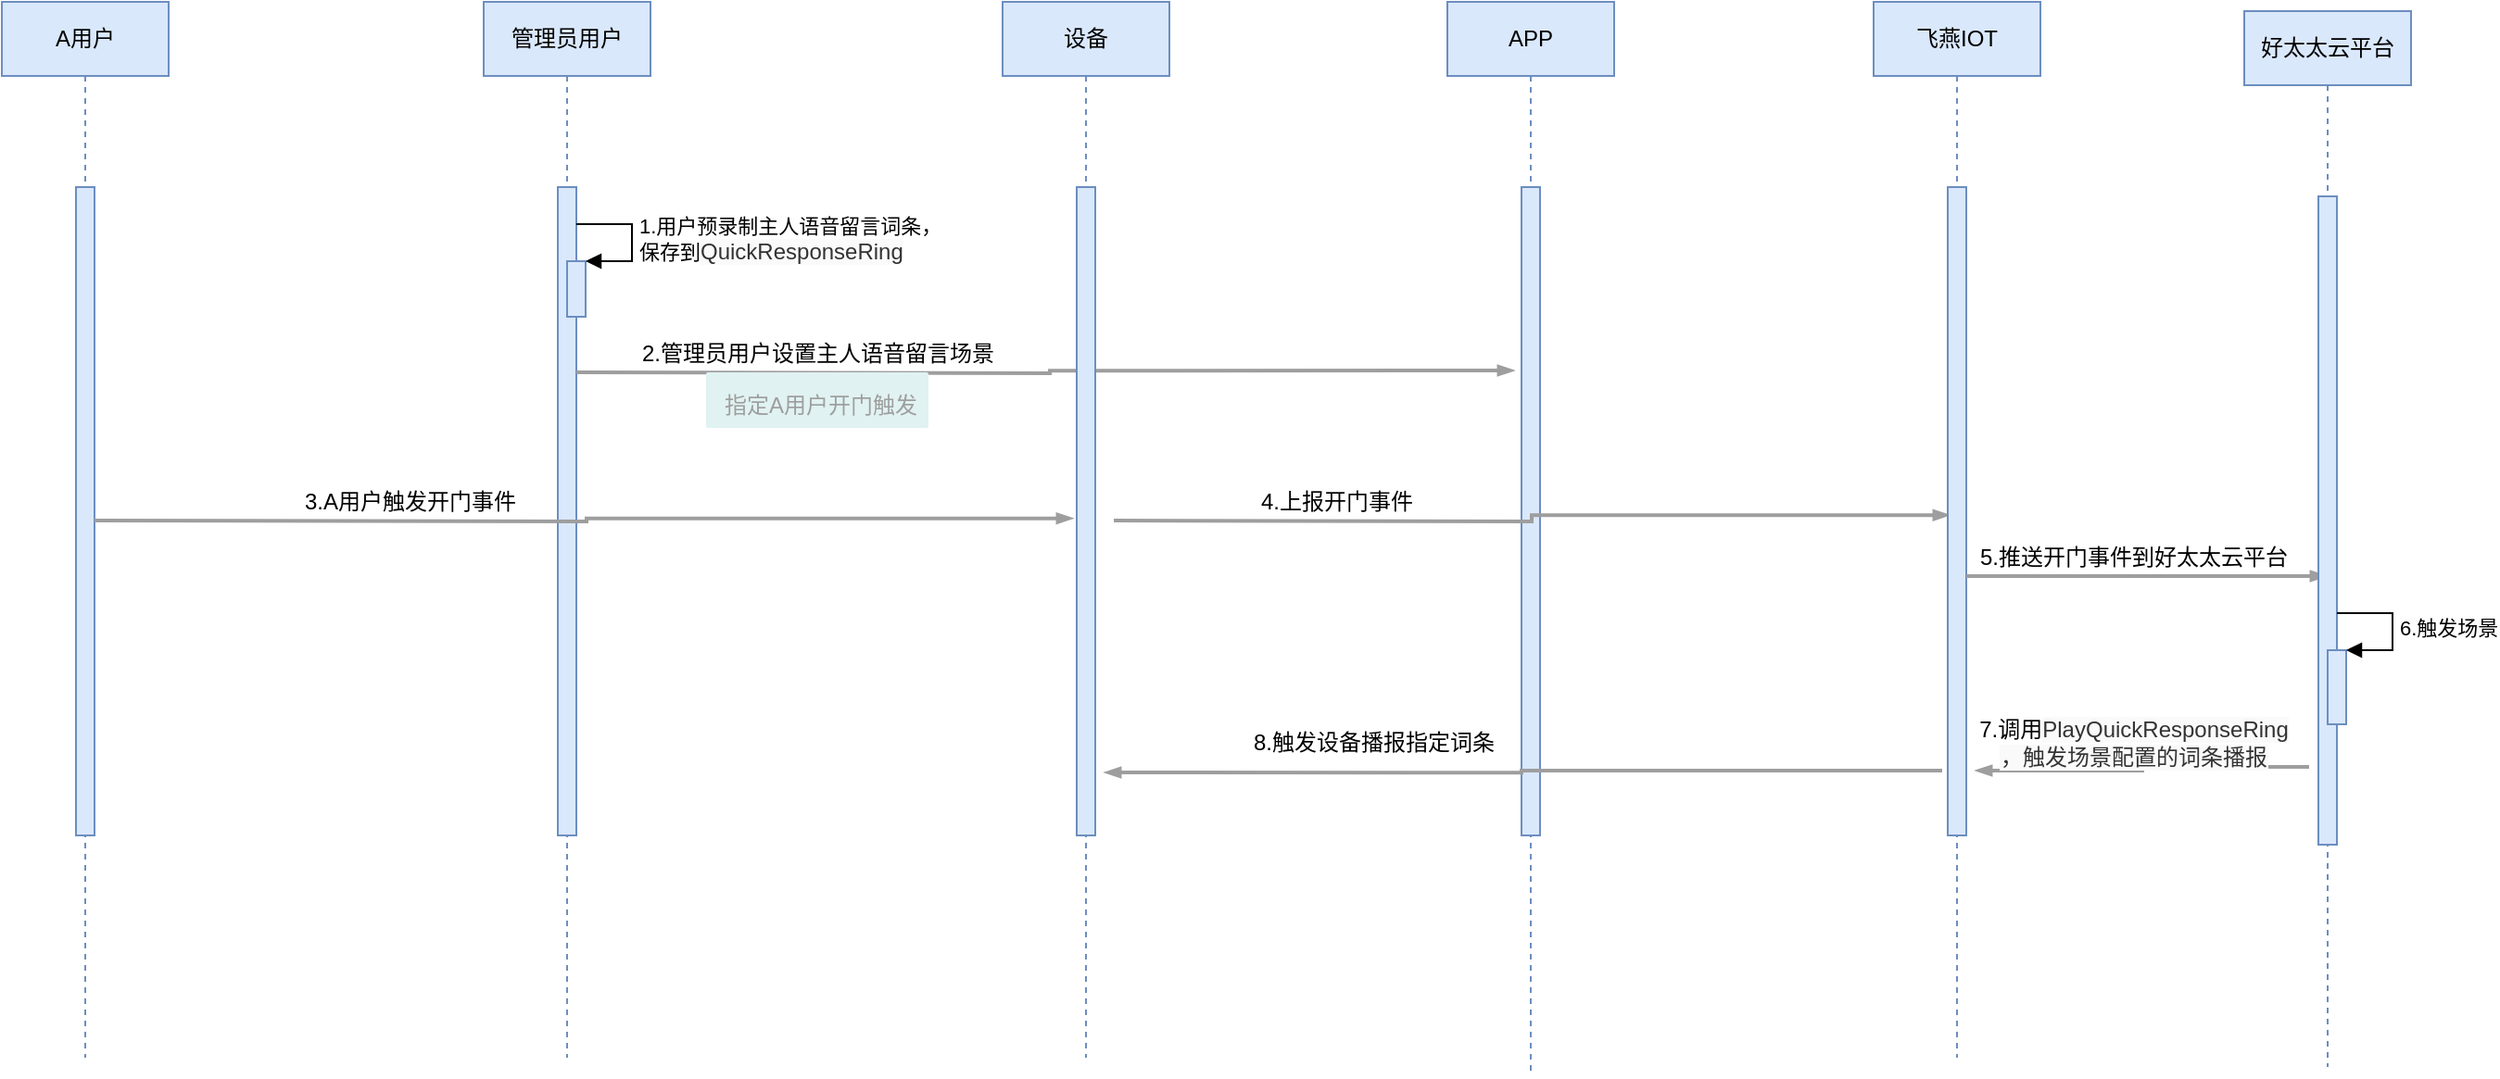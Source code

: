 <mxfile version="15.2.7" type="device"><diagram id="nhuuW5gBtzMRl-MJCEh1" name="第 1 页"><mxGraphModel dx="2249" dy="822" grid="1" gridSize="10" guides="1" tooltips="1" connect="1" arrows="1" fold="1" page="1" pageScale="1" pageWidth="827" pageHeight="1169" math="0" shadow="0"><root><mxCell id="0"/><mxCell id="1" parent="0"/><mxCell id="YETxQINmsmtu6_bFVfRI-2" value="APP" style="shape=umlLifeline;perimeter=lifelinePerimeter;whiteSpace=wrap;html=1;container=1;collapsible=0;recursiveResize=0;outlineConnect=0;fillColor=#dae8fc;strokeColor=#6c8ebf;" parent="1" vertex="1"><mxGeometry x="630" y="80" width="90" height="580" as="geometry"/></mxCell><mxCell id="YETxQINmsmtu6_bFVfRI-3" value="" style="html=1;points=[];perimeter=orthogonalPerimeter;fontFamily=Helvetica;fontSize=12;align=center;strokeColor=#6c8ebf;fillColor=#dae8fc;" parent="YETxQINmsmtu6_bFVfRI-2" vertex="1"><mxGeometry x="40" y="100" width="10" height="350" as="geometry"/></mxCell><mxCell id="YETxQINmsmtu6_bFVfRI-5" value="管理员用户" style="shape=umlLifeline;perimeter=lifelinePerimeter;whiteSpace=wrap;html=1;container=1;collapsible=0;recursiveResize=0;outlineConnect=0;fillColor=#dae8fc;strokeColor=#6c8ebf;" parent="1" vertex="1"><mxGeometry x="110" y="80" width="90" height="570" as="geometry"/></mxCell><mxCell id="YETxQINmsmtu6_bFVfRI-6" value="" style="html=1;points=[];perimeter=orthogonalPerimeter;fillColor=#dae8fc;strokeColor=#6c8ebf;" parent="YETxQINmsmtu6_bFVfRI-5" vertex="1"><mxGeometry x="40" y="100" width="10" height="350" as="geometry"/></mxCell><mxCell id="YETxQINmsmtu6_bFVfRI-7" value="" style="html=1;points=[];perimeter=orthogonalPerimeter;fillColor=#dae8fc;strokeColor=#6c8ebf;" parent="YETxQINmsmtu6_bFVfRI-5" vertex="1"><mxGeometry x="45" y="140" width="10" height="30" as="geometry"/></mxCell><mxCell id="YETxQINmsmtu6_bFVfRI-8" value="1.用户预录制主人语音留言词条，&lt;br&gt;保存到&lt;span style=&quot;color: rgb(51 , 51 , 51) ; font-family: , &amp;#34;blinkmacsystemfont&amp;#34; , &amp;#34;segoe ui&amp;#34; , &amp;#34;pingfang sc&amp;#34; , &amp;#34;hiragino sans gb&amp;#34; , &amp;#34;microsoft yahei&amp;#34; , &amp;#34;helvetica neue&amp;#34; , &amp;#34;helvetica&amp;#34; , &amp;#34;arial&amp;#34; , &amp;#34;simsun&amp;#34; , sans-serif ; font-size: 12px ; background-color: rgb(250 , 250 , 250)&quot;&gt;QuickResponseRing&lt;/span&gt;" style="edgeStyle=orthogonalEdgeStyle;html=1;align=left;spacingLeft=2;endArrow=block;rounded=0;entryX=1;entryY=0;" parent="YETxQINmsmtu6_bFVfRI-5" target="YETxQINmsmtu6_bFVfRI-7" edge="1"><mxGeometry relative="1" as="geometry"><mxPoint x="50" y="120" as="sourcePoint"/><Array as="points"><mxPoint x="80" y="120"/></Array></mxGeometry></mxCell><mxCell id="YETxQINmsmtu6_bFVfRI-30" value="" style="edgeStyle=orthogonalEdgeStyle;fontSize=12;html=1;endArrow=blockThin;endFill=1;rounded=0;strokeWidth=2;endSize=4;startSize=4;dashed=0;strokeColor=#9E9E9E;entryX=-0.4;entryY=0.283;entryDx=0;entryDy=0;entryPerimeter=0;" parent="YETxQINmsmtu6_bFVfRI-5" target="YETxQINmsmtu6_bFVfRI-3" edge="1"><mxGeometry width="100" relative="1" as="geometry"><mxPoint x="50" y="200" as="sourcePoint"/><mxPoint x="150" y="200" as="targetPoint"/></mxGeometry></mxCell><mxCell id="YETxQINmsmtu6_bFVfRI-14" value="设备" style="shape=umlLifeline;perimeter=lifelinePerimeter;whiteSpace=wrap;html=1;container=1;collapsible=0;recursiveResize=0;outlineConnect=0;fillColor=#dae8fc;strokeColor=#6c8ebf;" parent="1" vertex="1"><mxGeometry x="390" y="80" width="90" height="570" as="geometry"/></mxCell><mxCell id="YETxQINmsmtu6_bFVfRI-15" value="" style="html=1;points=[];perimeter=orthogonalPerimeter;fillColor=#dae8fc;strokeColor=#6c8ebf;" parent="YETxQINmsmtu6_bFVfRI-14" vertex="1"><mxGeometry x="40" y="100" width="10" height="350" as="geometry"/></mxCell><mxCell id="YETxQINmsmtu6_bFVfRI-48" value="" style="edgeStyle=orthogonalEdgeStyle;fontSize=12;html=1;endArrow=blockThin;endFill=1;rounded=0;strokeWidth=2;endSize=4;startSize=4;dashed=0;strokeColor=#9E9E9E;entryX=0.1;entryY=0.506;entryDx=0;entryDy=0;entryPerimeter=0;" parent="YETxQINmsmtu6_bFVfRI-14" target="YETxQINmsmtu6_bFVfRI-17" edge="1"><mxGeometry width="100" relative="1" as="geometry"><mxPoint x="60" y="280" as="sourcePoint"/><mxPoint x="160" y="280" as="targetPoint"/></mxGeometry></mxCell><mxCell id="YETxQINmsmtu6_bFVfRI-16" value="飞燕IOT" style="shape=umlLifeline;perimeter=lifelinePerimeter;whiteSpace=wrap;html=1;container=1;collapsible=0;recursiveResize=0;outlineConnect=0;fillColor=#dae8fc;strokeColor=#6c8ebf;" parent="1" vertex="1"><mxGeometry x="860" y="80" width="90" height="570" as="geometry"/></mxCell><mxCell id="YETxQINmsmtu6_bFVfRI-17" value="" style="html=1;points=[];perimeter=orthogonalPerimeter;fillColor=#dae8fc;strokeColor=#6c8ebf;" parent="YETxQINmsmtu6_bFVfRI-16" vertex="1"><mxGeometry x="40" y="100" width="10" height="350" as="geometry"/></mxCell><mxCell id="YETxQINmsmtu6_bFVfRI-54" value="" style="edgeStyle=orthogonalEdgeStyle;fontSize=12;html=1;endArrow=blockThin;endFill=1;rounded=0;strokeWidth=2;endSize=4;startSize=4;dashed=0;strokeColor=#9E9E9E;" parent="YETxQINmsmtu6_bFVfRI-16" target="YETxQINmsmtu6_bFVfRI-52" edge="1"><mxGeometry width="100" relative="1" as="geometry"><mxPoint x="50" y="310" as="sourcePoint"/><mxPoint x="150" y="310" as="targetPoint"/><Array as="points"><mxPoint x="190" y="310"/><mxPoint x="190" y="310"/></Array></mxGeometry></mxCell><mxCell id="YETxQINmsmtu6_bFVfRI-31" value="2.管理员用户设置主人语音留言场景" style="text;html=1;align=center;verticalAlign=middle;resizable=0;points=[];autosize=1;strokeColor=none;fillColor=none;" parent="1" vertex="1"><mxGeometry x="185" y="260" width="210" height="20" as="geometry"/></mxCell><mxCell id="YETxQINmsmtu6_bFVfRI-37" value="指定A用户开门触发&amp;nbsp; &amp;nbsp;" style="sketch=0;points=[[0,0,0],[0.25,0,0],[0.5,0,0],[0.75,0,0],[1,0,0],[1,0.25,0],[1,0.5,0],[1,0.75,0],[1,1,0],[0.75,1,0],[0.5,1,0],[0.25,1,0],[0,1,0],[0,0.75,0],[0,0.5,0],[0,0.25,0]];rounded=1;absoluteArcSize=1;arcSize=2;html=1;strokeColor=none;gradientColor=none;shadow=0;dashed=0;fontSize=12;fontColor=#9E9E9E;align=left;verticalAlign=top;spacing=10;spacingTop=-4;fillColor=#E0F2F1;" parent="1" vertex="1"><mxGeometry x="230" y="280" width="120" height="30" as="geometry"/></mxCell><mxCell id="YETxQINmsmtu6_bFVfRI-39" style="edgeStyle=orthogonalEdgeStyle;rounded=0;orthogonalLoop=1;jettySize=auto;html=1;exitX=1;exitY=0.5;exitDx=0;exitDy=0;entryX=1;entryY=0.5;entryDx=0;entryDy=0;" parent="1" edge="1"><mxGeometry relative="1" as="geometry"><mxPoint x="310" y="305" as="sourcePoint"/><mxPoint x="310" y="305" as="targetPoint"/></mxGeometry></mxCell><mxCell id="YETxQINmsmtu6_bFVfRI-41" value="3.A用户触发开门事件" style="text;html=1;align=center;verticalAlign=middle;resizable=0;points=[];autosize=1;strokeColor=none;fillColor=none;" parent="1" vertex="1"><mxGeometry x="5" y="340" width="130" height="20" as="geometry"/></mxCell><mxCell id="YETxQINmsmtu6_bFVfRI-42" value="A用户" style="shape=umlLifeline;perimeter=lifelinePerimeter;whiteSpace=wrap;html=1;container=1;collapsible=0;recursiveResize=0;outlineConnect=0;fillColor=#dae8fc;strokeColor=#6c8ebf;" parent="1" vertex="1"><mxGeometry x="-150" y="80" width="90" height="570" as="geometry"/></mxCell><mxCell id="YETxQINmsmtu6_bFVfRI-43" value="" style="html=1;points=[];perimeter=orthogonalPerimeter;fillColor=#dae8fc;strokeColor=#6c8ebf;" parent="YETxQINmsmtu6_bFVfRI-42" vertex="1"><mxGeometry x="40" y="100" width="10" height="350" as="geometry"/></mxCell><mxCell id="YETxQINmsmtu6_bFVfRI-47" value="" style="edgeStyle=orthogonalEdgeStyle;fontSize=12;html=1;endArrow=blockThin;endFill=1;rounded=0;strokeWidth=2;endSize=4;startSize=4;dashed=0;strokeColor=#9E9E9E;entryX=-0.2;entryY=0.511;entryDx=0;entryDy=0;entryPerimeter=0;" parent="YETxQINmsmtu6_bFVfRI-42" target="YETxQINmsmtu6_bFVfRI-15" edge="1"><mxGeometry width="100" relative="1" as="geometry"><mxPoint x="50" y="280" as="sourcePoint"/><mxPoint x="570" y="270" as="targetPoint"/></mxGeometry></mxCell><mxCell id="YETxQINmsmtu6_bFVfRI-49" value="4.上报开门事件" style="text;html=1;align=center;verticalAlign=middle;resizable=0;points=[];autosize=1;strokeColor=none;fillColor=none;" parent="1" vertex="1"><mxGeometry x="520" y="340" width="100" height="20" as="geometry"/></mxCell><mxCell id="YETxQINmsmtu6_bFVfRI-52" value="好太太云平台" style="shape=umlLifeline;perimeter=lifelinePerimeter;whiteSpace=wrap;html=1;container=1;collapsible=0;recursiveResize=0;outlineConnect=0;fillColor=#dae8fc;strokeColor=#6c8ebf;" parent="1" vertex="1"><mxGeometry x="1060" y="85" width="90" height="570" as="geometry"/></mxCell><mxCell id="YETxQINmsmtu6_bFVfRI-53" value="" style="html=1;points=[];perimeter=orthogonalPerimeter;fillColor=#dae8fc;strokeColor=#6c8ebf;" parent="YETxQINmsmtu6_bFVfRI-52" vertex="1"><mxGeometry x="40" y="100" width="10" height="350" as="geometry"/></mxCell><mxCell id="YETxQINmsmtu6_bFVfRI-56" value="" style="html=1;points=[];perimeter=orthogonalPerimeter;fillColor=#dae8fc;strokeColor=#6c8ebf;" parent="YETxQINmsmtu6_bFVfRI-52" vertex="1"><mxGeometry x="45" y="345" width="10" height="40" as="geometry"/></mxCell><mxCell id="YETxQINmsmtu6_bFVfRI-57" value="6.触发场景" style="edgeStyle=orthogonalEdgeStyle;html=1;align=left;spacingLeft=2;endArrow=block;rounded=0;entryX=1;entryY=0;" parent="YETxQINmsmtu6_bFVfRI-52" target="YETxQINmsmtu6_bFVfRI-56" edge="1"><mxGeometry relative="1" as="geometry"><mxPoint x="50" y="325" as="sourcePoint"/><Array as="points"><mxPoint x="80" y="325"/></Array></mxGeometry></mxCell><mxCell id="YETxQINmsmtu6_bFVfRI-55" value="5.推送开门事件到好太太云平台" style="text;html=1;align=center;verticalAlign=middle;resizable=0;points=[];autosize=1;strokeColor=none;fillColor=none;" parent="1" vertex="1"><mxGeometry x="910" y="370" width="180" height="20" as="geometry"/></mxCell><mxCell id="YETxQINmsmtu6_bFVfRI-58" value="" style="edgeStyle=orthogonalEdgeStyle;fontSize=12;html=1;endArrow=blockThin;endFill=1;rounded=0;strokeWidth=2;endSize=4;startSize=4;dashed=0;strokeColor=#9E9E9E;exitX=-0.5;exitY=0.88;exitDx=0;exitDy=0;exitPerimeter=0;entryX=1.5;entryY=0.9;entryDx=0;entryDy=0;entryPerimeter=0;" parent="1" source="YETxQINmsmtu6_bFVfRI-53" target="YETxQINmsmtu6_bFVfRI-17" edge="1"><mxGeometry width="100" relative="1" as="geometry"><mxPoint x="950" y="640" as="sourcePoint"/><mxPoint x="1050" y="640" as="targetPoint"/></mxGeometry></mxCell><mxCell id="YETxQINmsmtu6_bFVfRI-59" value="7.调用&lt;span style=&quot;color: rgb(51 , 51 , 51) ; font-family: , &amp;#34;blinkmacsystemfont&amp;#34; , &amp;#34;segoe ui&amp;#34; , &amp;#34;pingfang sc&amp;#34; , &amp;#34;hiragino sans gb&amp;#34; , &amp;#34;microsoft yahei&amp;#34; , &amp;#34;helvetica neue&amp;#34; , &amp;#34;helvetica&amp;#34; , &amp;#34;arial&amp;#34; , &amp;#34;simsun&amp;#34; , sans-serif ; background-color: rgb(250 , 250 , 250)&quot;&gt;PlayQuickResponseRing&lt;br&gt;，触发场景配置的词条播报&lt;br&gt;&lt;/span&gt;" style="text;html=1;align=center;verticalAlign=middle;resizable=0;points=[];autosize=1;strokeColor=none;fillColor=none;" parent="1" vertex="1"><mxGeometry x="910" y="465" width="180" height="30" as="geometry"/></mxCell><mxCell id="YETxQINmsmtu6_bFVfRI-60" value="" style="edgeStyle=orthogonalEdgeStyle;fontSize=12;html=1;endArrow=blockThin;endFill=1;rounded=0;strokeWidth=2;endSize=4;startSize=4;dashed=0;strokeColor=#9E9E9E;exitX=-0.3;exitY=0.9;exitDx=0;exitDy=0;exitPerimeter=0;entryX=1.5;entryY=0.903;entryDx=0;entryDy=0;entryPerimeter=0;" parent="1" source="YETxQINmsmtu6_bFVfRI-17" target="YETxQINmsmtu6_bFVfRI-15" edge="1"><mxGeometry width="100" relative="1" as="geometry"><mxPoint x="750" y="620" as="sourcePoint"/><mxPoint x="850" y="620" as="targetPoint"/></mxGeometry></mxCell><mxCell id="YETxQINmsmtu6_bFVfRI-61" value="8.触发设备播报指定词条" style="text;html=1;align=center;verticalAlign=middle;resizable=0;points=[];autosize=1;strokeColor=none;fillColor=none;" parent="1" vertex="1"><mxGeometry x="515" y="470" width="150" height="20" as="geometry"/></mxCell></root></mxGraphModel></diagram></mxfile>